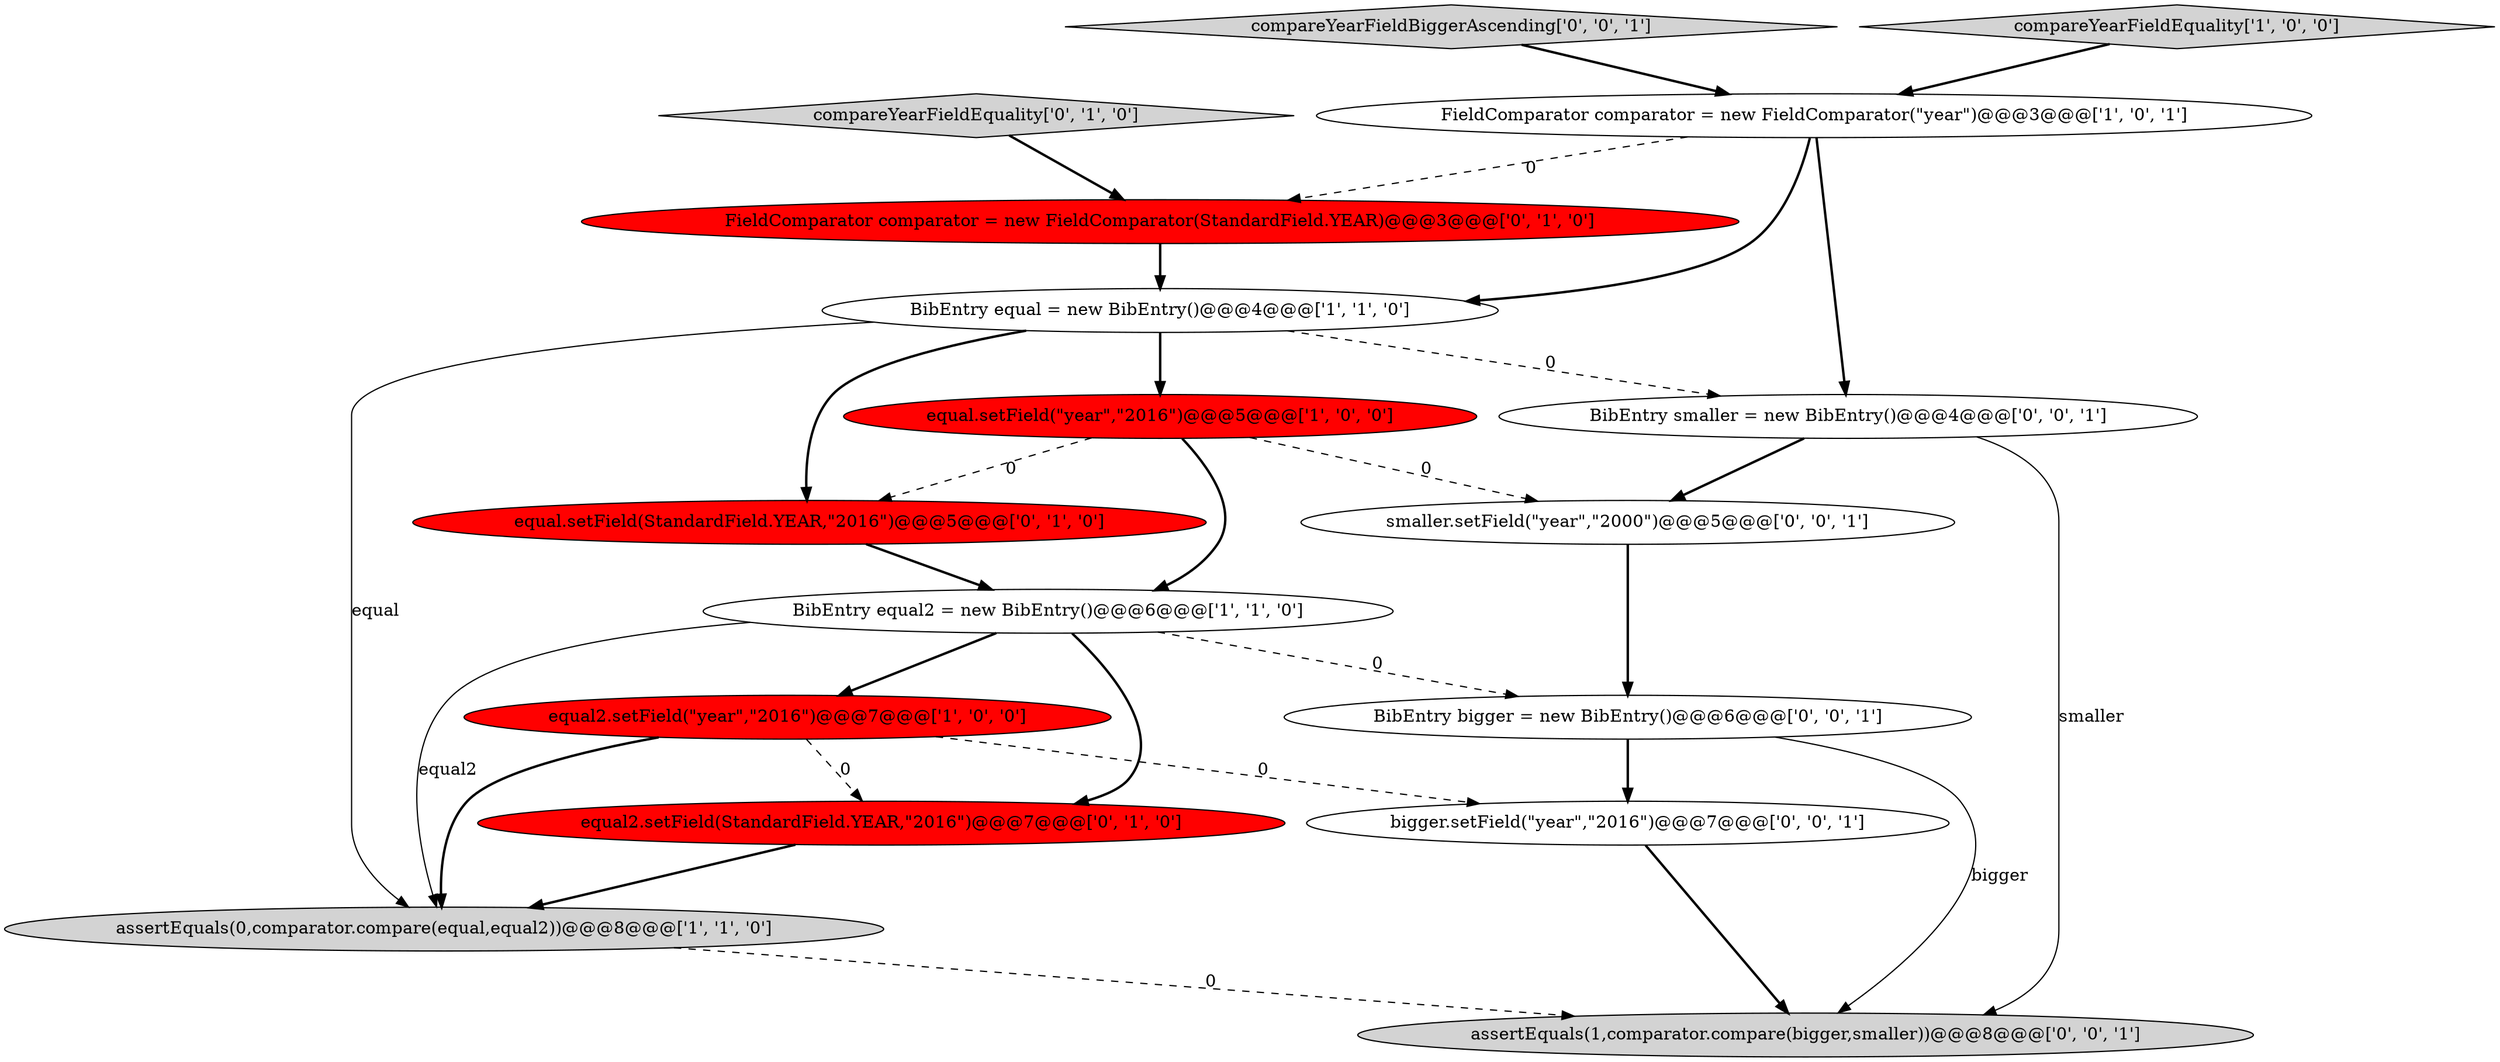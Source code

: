 digraph {
13 [style = filled, label = "BibEntry smaller = new BibEntry()@@@4@@@['0', '0', '1']", fillcolor = white, shape = ellipse image = "AAA0AAABBB3BBB"];
1 [style = filled, label = "BibEntry equal = new BibEntry()@@@4@@@['1', '1', '0']", fillcolor = white, shape = ellipse image = "AAA0AAABBB1BBB"];
12 [style = filled, label = "BibEntry bigger = new BibEntry()@@@6@@@['0', '0', '1']", fillcolor = white, shape = ellipse image = "AAA0AAABBB3BBB"];
7 [style = filled, label = "FieldComparator comparator = new FieldComparator(StandardField.YEAR)@@@3@@@['0', '1', '0']", fillcolor = red, shape = ellipse image = "AAA1AAABBB2BBB"];
0 [style = filled, label = "BibEntry equal2 = new BibEntry()@@@6@@@['1', '1', '0']", fillcolor = white, shape = ellipse image = "AAA0AAABBB1BBB"];
15 [style = filled, label = "compareYearFieldBiggerAscending['0', '0', '1']", fillcolor = lightgray, shape = diamond image = "AAA0AAABBB3BBB"];
14 [style = filled, label = "assertEquals(1,comparator.compare(bigger,smaller))@@@8@@@['0', '0', '1']", fillcolor = lightgray, shape = ellipse image = "AAA0AAABBB3BBB"];
2 [style = filled, label = "compareYearFieldEquality['1', '0', '0']", fillcolor = lightgray, shape = diamond image = "AAA0AAABBB1BBB"];
5 [style = filled, label = "equal.setField(\"year\",\"2016\")@@@5@@@['1', '0', '0']", fillcolor = red, shape = ellipse image = "AAA1AAABBB1BBB"];
8 [style = filled, label = "equal.setField(StandardField.YEAR,\"2016\")@@@5@@@['0', '1', '0']", fillcolor = red, shape = ellipse image = "AAA1AAABBB2BBB"];
10 [style = filled, label = "equal2.setField(StandardField.YEAR,\"2016\")@@@7@@@['0', '1', '0']", fillcolor = red, shape = ellipse image = "AAA1AAABBB2BBB"];
3 [style = filled, label = "assertEquals(0,comparator.compare(equal,equal2))@@@8@@@['1', '1', '0']", fillcolor = lightgray, shape = ellipse image = "AAA0AAABBB1BBB"];
9 [style = filled, label = "compareYearFieldEquality['0', '1', '0']", fillcolor = lightgray, shape = diamond image = "AAA0AAABBB2BBB"];
16 [style = filled, label = "smaller.setField(\"year\",\"2000\")@@@5@@@['0', '0', '1']", fillcolor = white, shape = ellipse image = "AAA0AAABBB3BBB"];
11 [style = filled, label = "bigger.setField(\"year\",\"2016\")@@@7@@@['0', '0', '1']", fillcolor = white, shape = ellipse image = "AAA0AAABBB3BBB"];
6 [style = filled, label = "equal2.setField(\"year\",\"2016\")@@@7@@@['1', '0', '0']", fillcolor = red, shape = ellipse image = "AAA1AAABBB1BBB"];
4 [style = filled, label = "FieldComparator comparator = new FieldComparator(\"year\")@@@3@@@['1', '0', '1']", fillcolor = white, shape = ellipse image = "AAA0AAABBB1BBB"];
1->5 [style = bold, label=""];
6->3 [style = bold, label=""];
7->1 [style = bold, label=""];
1->8 [style = bold, label=""];
0->3 [style = solid, label="equal2"];
11->14 [style = bold, label=""];
0->6 [style = bold, label=""];
4->13 [style = bold, label=""];
6->11 [style = dashed, label="0"];
12->11 [style = bold, label=""];
13->14 [style = solid, label="smaller"];
10->3 [style = bold, label=""];
1->3 [style = solid, label="equal"];
12->14 [style = solid, label="bigger"];
0->12 [style = dashed, label="0"];
9->7 [style = bold, label=""];
2->4 [style = bold, label=""];
13->16 [style = bold, label=""];
6->10 [style = dashed, label="0"];
1->13 [style = dashed, label="0"];
8->0 [style = bold, label=""];
5->16 [style = dashed, label="0"];
0->10 [style = bold, label=""];
5->0 [style = bold, label=""];
4->7 [style = dashed, label="0"];
15->4 [style = bold, label=""];
5->8 [style = dashed, label="0"];
4->1 [style = bold, label=""];
3->14 [style = dashed, label="0"];
16->12 [style = bold, label=""];
}
